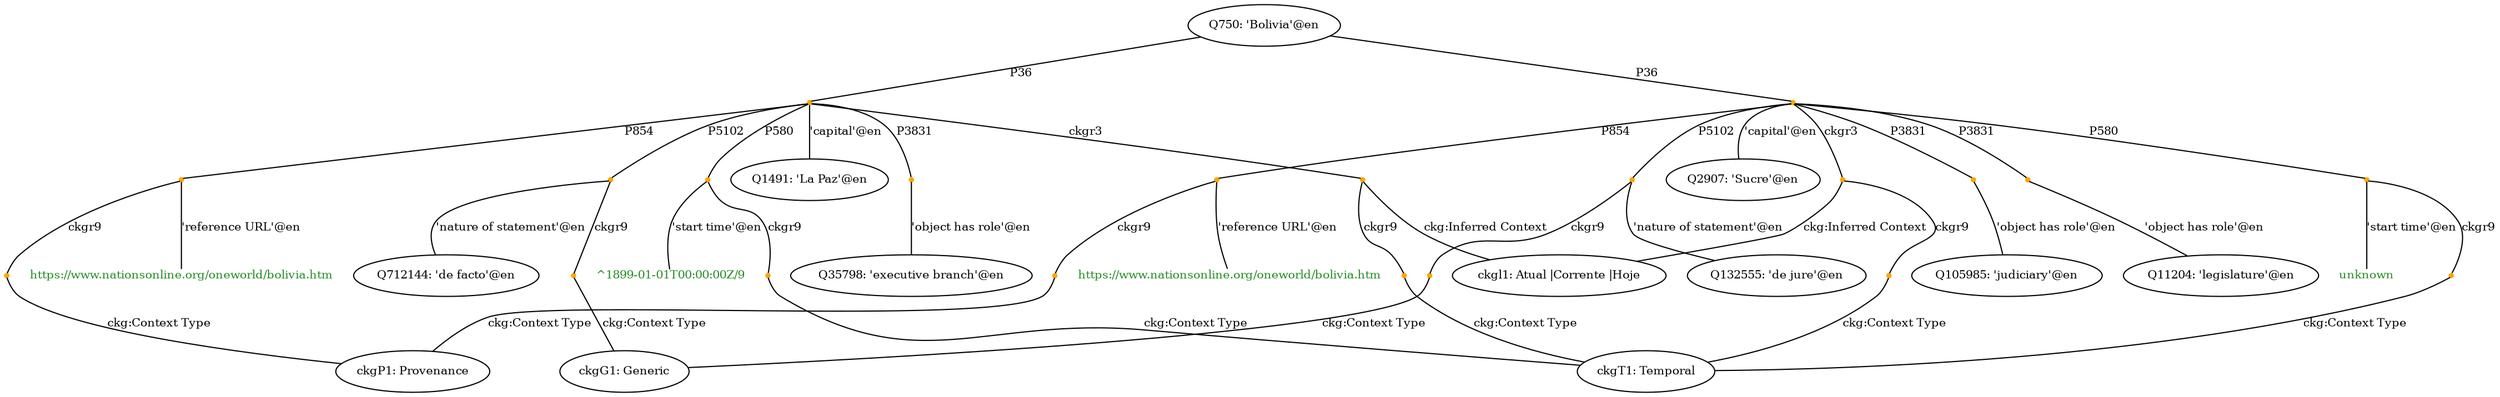 strict graph "Bolivia_Capitals-p36-K3-all.tsv" {
	fontsize=20
	node [color="" fontcolor=black fontsize=10 shape=ellipse style=""]
	Q750 [label="Q750: 'Bolivia'@en"]
	node [color="" fontcolor=black fontsize=10 shape=ellipse style=""]
	Q1491 [label="Q1491: 'La Paz'@en"]
	node [color=orange fontsize=10 shape=point style=filled]
	"Q750-P36-Q1491-349c7a24-0" [label=""]
	edge [fontsize=10]
	Q750 -- "Q750-P36-Q1491-349c7a24-0" [label=P36]
	"Q750-P36-Q1491-349c7a24-0" -- Q1491 [label="'capital'@en"]
	node [color="" fontcolor=black fontsize=10 shape=ellipse style=""]
	Q750 [label="Q750: 'Bolivia'@en"]
	node [color="" fontcolor=black fontsize=10 shape=ellipse style=""]
	Q2907 [label="Q2907: 'Sucre'@en"]
	node [color=orange fontsize=10 shape=point style=filled]
	"Q750-P36-Q2907-6fa08a5f-0" [label=""]
	edge [fontsize=10]
	Q750 -- "Q750-P36-Q2907-6fa08a5f-0" [label=P36]
	"Q750-P36-Q2907-6fa08a5f-0" -- Q2907 [label="'capital'@en"]
	node [color=orange fontsize=10 shape=point style=filled]
	"Q750-P36-Q1491-349c7a24-0" [label=""]
	node [color="" fontcolor=black fontsize=10 shape=ellipse style=""]
	Q35798 [label="Q35798: 'executive branch'@en"]
	node [color=orange fontsize=10 shape=point style=filled]
	"Q750-P36-Q1491-349c7a24-0-P3831-Q35798-0" [label=""]
	edge [fontsize=10]
	"Q750-P36-Q1491-349c7a24-0" -- "Q750-P36-Q1491-349c7a24-0-P3831-Q35798-0" [label=P3831]
	"Q750-P36-Q1491-349c7a24-0-P3831-Q35798-0" -- Q35798 [label="'object has role'@en"]
	node [color=orange fontsize=10 shape=point style=filled]
	"Q750-P36-Q1491-349c7a24-0" [label=""]
	node [color="" fontcolor=black fontsize=10 shape=ellipse style=""]
	Q712144 [label="Q712144: 'de facto'@en"]
	node [color=orange fontsize=10 shape=point style=filled]
	"Q750-P36-Q1491-349c7a24-0-P459-Q712144-0" [label=""]
	edge [fontsize=10]
	"Q750-P36-Q1491-349c7a24-0" -- "Q750-P36-Q1491-349c7a24-0-P459-Q712144-0" [label=P5102]
	"Q750-P36-Q1491-349c7a24-0-P459-Q712144-0" -- Q712144 [label="'nature of statement'@en"]
	node [color=orange fontsize=10 shape=point style=filled]
	"Q750-P36-Q1491-349c7a24-0" [label=""]
	node [color="" fontcolor=forestgreen fontsize=10 shape=plain style=""]
	"Q750-P36-Q1491-349c7a24-0-P580-e87cf9-0^1899-01-01T00_00_00Z/9" [label="^1899-01-01T00:00:00Z/9"]
	node [color=orange fontsize=10 shape=point style=filled]
	"Q750-P36-Q1491-349c7a24-0-P580-e87cf9-0" [label=""]
	edge [fontsize=10]
	"Q750-P36-Q1491-349c7a24-0" -- "Q750-P36-Q1491-349c7a24-0-P580-e87cf9-0" [label=P580]
	"Q750-P36-Q1491-349c7a24-0-P580-e87cf9-0" -- "Q750-P36-Q1491-349c7a24-0-P580-e87cf9-0^1899-01-01T00_00_00Z/9" [label="'start time'@en"]
	node [color=orange fontsize=10 shape=point style=filled]
	"Q750-P36-Q1491-349c7a24-0" [label=""]
	node [color="" fontcolor=forestgreen fontsize=10 shape=plain style=""]
	"Q750-P36-Q1491-349c7a24-0-P854https_//www.nationsonline.org/oneworld/bolivia.htm" [label="https://www.nationsonline.org/oneworld/bolivia.htm"]
	node [color=orange fontsize=10 shape=point style=filled]
	"Q750-P36-Q1491-349c7a24-0-P854" [label=""]
	edge [fontsize=10]
	"Q750-P36-Q1491-349c7a24-0" -- "Q750-P36-Q1491-349c7a24-0-P854" [label=P854]
	"Q750-P36-Q1491-349c7a24-0-P854" -- "Q750-P36-Q1491-349c7a24-0-P854https_//www.nationsonline.org/oneworld/bolivia.htm" [label="'reference URL'@en"]
	node [color=orange fontsize=10 shape=point style=filled]
	"Q750-P36-Q1491-349c7a24-0" [label=""]
	node [color="" fontcolor=black fontsize=10 shape=ellipse style=""]
	ckgl1 [label="ckgl1: Atual |Corrente |Hoje"]
	node [color=orange fontsize=10 shape=point style=filled]
	"Q750-P36-Q1491-349c7a24-0-ckgr3" [label=""]
	edge [fontsize=10]
	"Q750-P36-Q1491-349c7a24-0" -- "Q750-P36-Q1491-349c7a24-0-ckgr3" [label=ckgr3]
	"Q750-P36-Q1491-349c7a24-0-ckgr3" -- ckgl1 [label="ckg:Inferred Context"]
	node [color=orange fontsize=10 shape=point style=filled]
	"Q750-P36-Q1491-349c7a24-0-P459-Q712144-0" [label=""]
	node [color="" fontcolor=black fontsize=10 shape=ellipse style=""]
	ckgG1 [label="ckgG1: Generic"]
	node [color=orange fontsize=10 shape=point style=filled]
	"Q750-P36-Q1491-349c7a24-0-P459-Q712144-0-P5102" [label=""]
	edge [fontsize=10]
	"Q750-P36-Q1491-349c7a24-0-P459-Q712144-0" -- "Q750-P36-Q1491-349c7a24-0-P459-Q712144-0-P5102" [label=ckgr9]
	"Q750-P36-Q1491-349c7a24-0-P459-Q712144-0-P5102" -- ckgG1 [label="ckg:Context Type"]
	node [color=orange fontsize=10 shape=point style=filled]
	"Q750-P36-Q1491-349c7a24-0-P580-e87cf9-0" [label=""]
	node [color="" fontcolor=black fontsize=10 shape=ellipse style=""]
	ckgT1 [label="ckgT1: Temporal"]
	node [color=orange fontsize=10 shape=point style=filled]
	"Q750-P36-Q1491-349c7a24-0-P580-e87cf9-0-P580" [label=""]
	edge [fontsize=10]
	"Q750-P36-Q1491-349c7a24-0-P580-e87cf9-0" -- "Q750-P36-Q1491-349c7a24-0-P580-e87cf9-0-P580" [label=ckgr9]
	"Q750-P36-Q1491-349c7a24-0-P580-e87cf9-0-P580" -- ckgT1 [label="ckg:Context Type"]
	node [color=orange fontsize=10 shape=point style=filled]
	"Q750-P36-Q1491-349c7a24-0-P854" [label=""]
	node [color="" fontcolor=black fontsize=10 shape=ellipse style=""]
	ckgP1 [label="ckgP1: Provenance"]
	node [color=orange fontsize=10 shape=point style=filled]
	"Q750-P36-Q1491-349c7a24-0-P854-P854" [label=""]
	edge [fontsize=10]
	"Q750-P36-Q1491-349c7a24-0-P854" -- "Q750-P36-Q1491-349c7a24-0-P854-P854" [label=ckgr9]
	"Q750-P36-Q1491-349c7a24-0-P854-P854" -- ckgP1 [label="ckg:Context Type"]
	node [color=orange fontsize=10 shape=point style=filled]
	"Q750-P36-Q1491-349c7a24-0-ckgr3" [label=""]
	node [color="" fontcolor=black fontsize=10 shape=ellipse style=""]
	ckgT1 [label="ckgT1: Temporal"]
	node [color=orange fontsize=10 shape=point style=filled]
	"Q750-P36-Q1491-349c7a24-0-ckgr3-ckgT1" [label=""]
	edge [fontsize=10]
	"Q750-P36-Q1491-349c7a24-0-ckgr3" -- "Q750-P36-Q1491-349c7a24-0-ckgr3-ckgT1" [label=ckgr9]
	"Q750-P36-Q1491-349c7a24-0-ckgr3-ckgT1" -- ckgT1 [label="ckg:Context Type"]
	node [color=orange fontsize=10 shape=point style=filled]
	"Q750-P36-Q2907-6fa08a5f-0" [label=""]
	node [color="" fontcolor=black fontsize=10 shape=ellipse style=""]
	Q105985 [label="Q105985: 'judiciary'@en"]
	node [color=orange fontsize=10 shape=point style=filled]
	"Q750-P36-Q2907-6fa08a5f-0-P3831-Q105985-0" [label=""]
	edge [fontsize=10]
	"Q750-P36-Q2907-6fa08a5f-0" -- "Q750-P36-Q2907-6fa08a5f-0-P3831-Q105985-0" [label=P3831]
	"Q750-P36-Q2907-6fa08a5f-0-P3831-Q105985-0" -- Q105985 [label="'object has role'@en"]
	node [color=orange fontsize=10 shape=point style=filled]
	"Q750-P36-Q2907-6fa08a5f-0" [label=""]
	node [color="" fontcolor=black fontsize=10 shape=ellipse style=""]
	Q11204 [label="Q11204: 'legislature'@en"]
	node [color=orange fontsize=10 shape=point style=filled]
	"Q750-P36-Q2907-6fa08a5f-0-P3831-Q11204-0" [label=""]
	edge [fontsize=10]
	"Q750-P36-Q2907-6fa08a5f-0" -- "Q750-P36-Q2907-6fa08a5f-0-P3831-Q11204-0" [label=P3831]
	"Q750-P36-Q2907-6fa08a5f-0-P3831-Q11204-0" -- Q11204 [label="'object has role'@en"]
	node [color=orange fontsize=10 shape=point style=filled]
	"Q750-P36-Q2907-6fa08a5f-0" [label=""]
	node [color="" fontcolor=black fontsize=10 shape=ellipse style=""]
	Q132555 [label="Q132555: 'de jure'@en"]
	node [color=orange fontsize=10 shape=point style=filled]
	"Q750-P36-Q2907-6fa08a5f-0-P459-Q132555-0" [label=""]
	edge [fontsize=10]
	"Q750-P36-Q2907-6fa08a5f-0" -- "Q750-P36-Q2907-6fa08a5f-0-P459-Q132555-0" [label=P5102]
	"Q750-P36-Q2907-6fa08a5f-0-P459-Q132555-0" -- Q132555 [label="'nature of statement'@en"]
	node [color=orange fontsize=10 shape=point style=filled]
	"Q750-P36-Q2907-6fa08a5f-0" [label=""]
	node [color="" fontcolor=forestgreen fontsize=10 shape=plain style=""]
	"Q750-P36-Q2907-6fa08a5f-0-P580unknown" [label=unknown]
	node [color=orange fontsize=10 shape=point style=filled]
	"Q750-P36-Q2907-6fa08a5f-0-P580" [label=""]
	edge [fontsize=10]
	"Q750-P36-Q2907-6fa08a5f-0" -- "Q750-P36-Q2907-6fa08a5f-0-P580" [label=P580]
	"Q750-P36-Q2907-6fa08a5f-0-P580" -- "Q750-P36-Q2907-6fa08a5f-0-P580unknown" [label="'start time'@en"]
	node [color=orange fontsize=10 shape=point style=filled]
	"Q750-P36-Q2907-6fa08a5f-0" [label=""]
	node [color="" fontcolor=forestgreen fontsize=10 shape=plain style=""]
	"Q750-P36-Q2907-6fa08a5f-0-P854https_//www.nationsonline.org/oneworld/bolivia.htm" [label="https://www.nationsonline.org/oneworld/bolivia.htm"]
	node [color=orange fontsize=10 shape=point style=filled]
	"Q750-P36-Q2907-6fa08a5f-0-P854" [label=""]
	edge [fontsize=10]
	"Q750-P36-Q2907-6fa08a5f-0" -- "Q750-P36-Q2907-6fa08a5f-0-P854" [label=P854]
	"Q750-P36-Q2907-6fa08a5f-0-P854" -- "Q750-P36-Q2907-6fa08a5f-0-P854https_//www.nationsonline.org/oneworld/bolivia.htm" [label="'reference URL'@en"]
	node [color=orange fontsize=10 shape=point style=filled]
	"Q750-P36-Q2907-6fa08a5f-0" [label=""]
	node [color="" fontcolor=black fontsize=10 shape=ellipse style=""]
	ckgl1 [label="ckgl1: Atual |Corrente |Hoje"]
	node [color=orange fontsize=10 shape=point style=filled]
	"Q750-P36-Q2907-6fa08a5f-0-ckgr3" [label=""]
	edge [fontsize=10]
	"Q750-P36-Q2907-6fa08a5f-0" -- "Q750-P36-Q2907-6fa08a5f-0-ckgr3" [label=ckgr3]
	"Q750-P36-Q2907-6fa08a5f-0-ckgr3" -- ckgl1 [label="ckg:Inferred Context"]
	node [color=orange fontsize=10 shape=point style=filled]
	"Q750-P36-Q2907-6fa08a5f-0-P459-Q132555-0" [label=""]
	node [color="" fontcolor=black fontsize=10 shape=ellipse style=""]
	ckgG1 [label="ckgG1: Generic"]
	node [color=orange fontsize=10 shape=point style=filled]
	"Q750-P36-Q2907-6fa08a5f-0-P459-Q132555-0-P5102" [label=""]
	edge [fontsize=10]
	"Q750-P36-Q2907-6fa08a5f-0-P459-Q132555-0" -- "Q750-P36-Q2907-6fa08a5f-0-P459-Q132555-0-P5102" [label=ckgr9]
	"Q750-P36-Q2907-6fa08a5f-0-P459-Q132555-0-P5102" -- ckgG1 [label="ckg:Context Type"]
	node [color=orange fontsize=10 shape=point style=filled]
	"Q750-P36-Q2907-6fa08a5f-0-P580" [label=""]
	node [color="" fontcolor=black fontsize=10 shape=ellipse style=""]
	ckgT1 [label="ckgT1: Temporal"]
	node [color=orange fontsize=10 shape=point style=filled]
	"Q750-P36-Q2907-6fa08a5f-0-P580-ckgT1" [label=""]
	edge [fontsize=10]
	"Q750-P36-Q2907-6fa08a5f-0-P580" -- "Q750-P36-Q2907-6fa08a5f-0-P580-ckgT1" [label=ckgr9]
	"Q750-P36-Q2907-6fa08a5f-0-P580-ckgT1" -- ckgT1 [label="ckg:Context Type"]
	node [color=orange fontsize=10 shape=point style=filled]
	"Q750-P36-Q2907-6fa08a5f-0-P854" [label=""]
	node [color="" fontcolor=black fontsize=10 shape=ellipse style=""]
	ckgP1 [label="ckgP1: Provenance"]
	node [color=orange fontsize=10 shape=point style=filled]
	"Q750-P36-Q2907-6fa08a5f-0-P854-P854" [label=""]
	edge [fontsize=10]
	"Q750-P36-Q2907-6fa08a5f-0-P854" -- "Q750-P36-Q2907-6fa08a5f-0-P854-P854" [label=ckgr9]
	"Q750-P36-Q2907-6fa08a5f-0-P854-P854" -- ckgP1 [label="ckg:Context Type"]
	node [color=orange fontsize=10 shape=point style=filled]
	"Q750-P36-Q2907-6fa08a5f-0-ckgr3" [label=""]
	node [color="" fontcolor=black fontsize=10 shape=ellipse style=""]
	ckgT1 [label="ckgT1: Temporal"]
	node [color=orange fontsize=10 shape=point style=filled]
	"Q750-P36-Q2907-6fa08a5f-0-ckgr3-ckgT1" [label=""]
	edge [fontsize=10]
	"Q750-P36-Q2907-6fa08a5f-0-ckgr3" -- "Q750-P36-Q2907-6fa08a5f-0-ckgr3-ckgT1" [label=ckgr9]
	"Q750-P36-Q2907-6fa08a5f-0-ckgr3-ckgT1" -- ckgT1 [label="ckg:Context Type"]
}
